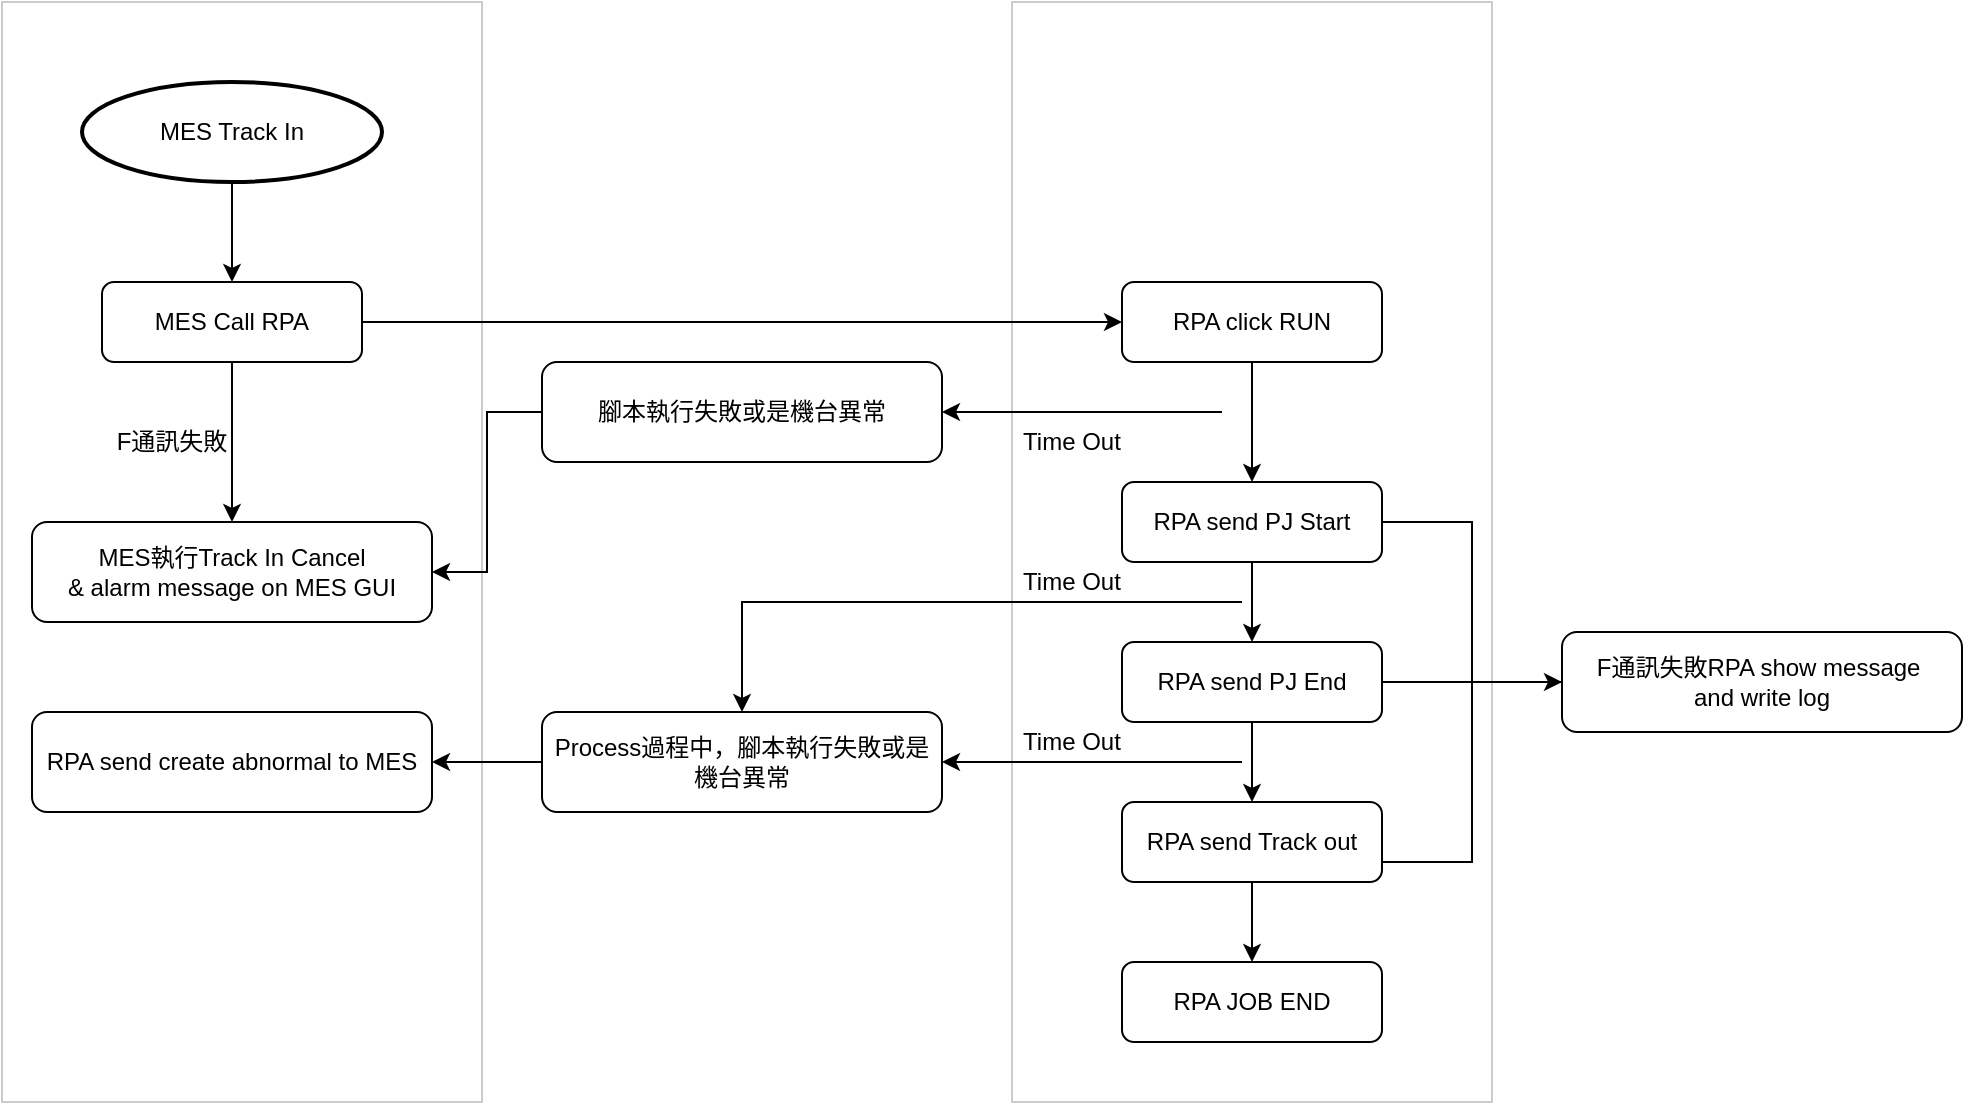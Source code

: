 <mxfile version="27.0.6">
  <diagram name="第 1 页" id="ZECaMjLlQPOzV0i4NkNQ">
    <mxGraphModel dx="1564" dy="1774" grid="1" gridSize="10" guides="1" tooltips="1" connect="1" arrows="1" fold="1" page="1" pageScale="1" pageWidth="827" pageHeight="1169" math="0" shadow="0">
      <root>
        <mxCell id="0" />
        <mxCell id="1" parent="0" />
        <mxCell id="Fbia73lGhVltI-nGSlQ0-26" value="" style="rounded=0;whiteSpace=wrap;html=1;fillColor=none;shadow=0;opacity=20;" vertex="1" parent="1">
          <mxGeometry x="10" y="-10" width="240" height="550" as="geometry" />
        </mxCell>
        <mxCell id="Fbia73lGhVltI-nGSlQ0-29" value="" style="rounded=0;whiteSpace=wrap;html=1;fillColor=none;opacity=20;" vertex="1" parent="1">
          <mxGeometry x="515" y="-10" width="240" height="550" as="geometry" />
        </mxCell>
        <mxCell id="Fbia73lGhVltI-nGSlQ0-6" value="" style="edgeStyle=orthogonalEdgeStyle;rounded=0;orthogonalLoop=1;jettySize=auto;html=1;" edge="1" parent="1" source="Fbia73lGhVltI-nGSlQ0-3" target="Fbia73lGhVltI-nGSlQ0-5">
          <mxGeometry relative="1" as="geometry" />
        </mxCell>
        <mxCell id="Fbia73lGhVltI-nGSlQ0-20" style="edgeStyle=orthogonalEdgeStyle;rounded=0;orthogonalLoop=1;jettySize=auto;html=1;exitX=1;exitY=0.5;exitDx=0;exitDy=0;entryX=0;entryY=0.5;entryDx=0;entryDy=0;" edge="1" parent="1" source="Fbia73lGhVltI-nGSlQ0-3" target="Fbia73lGhVltI-nGSlQ0-12">
          <mxGeometry relative="1" as="geometry" />
        </mxCell>
        <mxCell id="Fbia73lGhVltI-nGSlQ0-3" value="&lt;div&gt;MES Call RPA&lt;/div&gt;" style="rounded=1;whiteSpace=wrap;html=1;" vertex="1" parent="1">
          <mxGeometry x="60" y="130" width="130" height="40" as="geometry" />
        </mxCell>
        <mxCell id="Fbia73lGhVltI-nGSlQ0-5" value="&lt;div&gt;MES執行Track In Cancel&lt;/div&gt;&lt;div&gt;&lt;div&gt;&amp;amp; alarm message on MES GUI&lt;/div&gt;&lt;/div&gt;" style="rounded=1;whiteSpace=wrap;html=1;" vertex="1" parent="1">
          <mxGeometry x="25" y="250" width="200" height="50" as="geometry" />
        </mxCell>
        <mxCell id="Fbia73lGhVltI-nGSlQ0-11" value="" style="edgeStyle=orthogonalEdgeStyle;rounded=0;orthogonalLoop=1;jettySize=auto;html=1;" edge="1" parent="1" source="Fbia73lGhVltI-nGSlQ0-7" target="Fbia73lGhVltI-nGSlQ0-3">
          <mxGeometry relative="1" as="geometry" />
        </mxCell>
        <mxCell id="Fbia73lGhVltI-nGSlQ0-7" value="MES Track In" style="strokeWidth=2;html=1;shape=mxgraph.flowchart.start_1;whiteSpace=wrap;" vertex="1" parent="1">
          <mxGeometry x="50" y="30" width="150" height="50" as="geometry" />
        </mxCell>
        <mxCell id="Fbia73lGhVltI-nGSlQ0-21" value="" style="edgeStyle=orthogonalEdgeStyle;rounded=0;orthogonalLoop=1;jettySize=auto;html=1;" edge="1" parent="1" source="Fbia73lGhVltI-nGSlQ0-12" target="Fbia73lGhVltI-nGSlQ0-16">
          <mxGeometry relative="1" as="geometry" />
        </mxCell>
        <mxCell id="Fbia73lGhVltI-nGSlQ0-12" value="&lt;div&gt;RPA click RUN&lt;/div&gt;" style="rounded=1;whiteSpace=wrap;html=1;" vertex="1" parent="1">
          <mxGeometry x="570" y="130" width="130" height="40" as="geometry" />
        </mxCell>
        <mxCell id="Fbia73lGhVltI-nGSlQ0-22" value="" style="edgeStyle=orthogonalEdgeStyle;rounded=0;orthogonalLoop=1;jettySize=auto;html=1;" edge="1" parent="1" source="Fbia73lGhVltI-nGSlQ0-16" target="Fbia73lGhVltI-nGSlQ0-17">
          <mxGeometry relative="1" as="geometry" />
        </mxCell>
        <mxCell id="Fbia73lGhVltI-nGSlQ0-57" style="edgeStyle=orthogonalEdgeStyle;rounded=0;orthogonalLoop=1;jettySize=auto;html=1;exitX=1;exitY=0.5;exitDx=0;exitDy=0;entryX=0;entryY=0.5;entryDx=0;entryDy=0;" edge="1" parent="1" source="Fbia73lGhVltI-nGSlQ0-16" target="Fbia73lGhVltI-nGSlQ0-32">
          <mxGeometry relative="1" as="geometry" />
        </mxCell>
        <mxCell id="Fbia73lGhVltI-nGSlQ0-16" value="RPA send PJ Start" style="rounded=1;whiteSpace=wrap;html=1;" vertex="1" parent="1">
          <mxGeometry x="570" y="230" width="130" height="40" as="geometry" />
        </mxCell>
        <mxCell id="Fbia73lGhVltI-nGSlQ0-23" value="" style="edgeStyle=orthogonalEdgeStyle;rounded=0;orthogonalLoop=1;jettySize=auto;html=1;" edge="1" parent="1" source="Fbia73lGhVltI-nGSlQ0-17" target="Fbia73lGhVltI-nGSlQ0-18">
          <mxGeometry relative="1" as="geometry" />
        </mxCell>
        <mxCell id="Fbia73lGhVltI-nGSlQ0-58" style="edgeStyle=orthogonalEdgeStyle;rounded=0;orthogonalLoop=1;jettySize=auto;html=1;exitX=1;exitY=0.5;exitDx=0;exitDy=0;" edge="1" parent="1" source="Fbia73lGhVltI-nGSlQ0-17">
          <mxGeometry relative="1" as="geometry">
            <mxPoint x="820" y="330" as="targetPoint" />
          </mxGeometry>
        </mxCell>
        <mxCell id="Fbia73lGhVltI-nGSlQ0-17" value="&lt;div&gt;RPA send PJ End&lt;/div&gt;" style="rounded=1;whiteSpace=wrap;html=1;" vertex="1" parent="1">
          <mxGeometry x="570" y="310" width="130" height="40" as="geometry" />
        </mxCell>
        <mxCell id="Fbia73lGhVltI-nGSlQ0-24" value="" style="edgeStyle=orthogonalEdgeStyle;rounded=0;orthogonalLoop=1;jettySize=auto;html=1;" edge="1" parent="1" source="Fbia73lGhVltI-nGSlQ0-18" target="Fbia73lGhVltI-nGSlQ0-19">
          <mxGeometry relative="1" as="geometry" />
        </mxCell>
        <mxCell id="Fbia73lGhVltI-nGSlQ0-18" value="&lt;div&gt;RPA send Track out&lt;/div&gt;" style="rounded=1;whiteSpace=wrap;html=1;" vertex="1" parent="1">
          <mxGeometry x="570" y="390" width="130" height="40" as="geometry" />
        </mxCell>
        <mxCell id="Fbia73lGhVltI-nGSlQ0-19" value="&lt;div&gt;RPA JOB END&lt;/div&gt;" style="rounded=1;whiteSpace=wrap;html=1;" vertex="1" parent="1">
          <mxGeometry x="570" y="470" width="130" height="40" as="geometry" />
        </mxCell>
        <mxCell id="Fbia73lGhVltI-nGSlQ0-53" style="edgeStyle=orthogonalEdgeStyle;rounded=0;orthogonalLoop=1;jettySize=auto;html=1;exitX=0;exitY=0.5;exitDx=0;exitDy=0;entryX=1;entryY=0.5;entryDx=0;entryDy=0;" edge="1" parent="1" source="Fbia73lGhVltI-nGSlQ0-31" target="Fbia73lGhVltI-nGSlQ0-48">
          <mxGeometry relative="1" as="geometry" />
        </mxCell>
        <mxCell id="Fbia73lGhVltI-nGSlQ0-31" value="&lt;div&gt;Process過程中，腳本執行失敗或是機台異常&lt;/div&gt;" style="rounded=1;whiteSpace=wrap;html=1;" vertex="1" parent="1">
          <mxGeometry x="280" y="345" width="200" height="50" as="geometry" />
        </mxCell>
        <mxCell id="Fbia73lGhVltI-nGSlQ0-32" value="&lt;div&gt;F通訊失敗RPA show message&amp;nbsp;&lt;/div&gt;&lt;div&gt;and write log&lt;/div&gt;" style="rounded=1;whiteSpace=wrap;html=1;" vertex="1" parent="1">
          <mxGeometry x="790" y="305" width="200" height="50" as="geometry" />
        </mxCell>
        <mxCell id="Fbia73lGhVltI-nGSlQ0-34" value="&lt;div&gt;F&lt;span style=&quot;background-color: transparent; color: light-dark(rgb(0, 0, 0), rgb(255, 255, 255));&quot;&gt;通訊&lt;/span&gt;&lt;span style=&quot;background-color: transparent; color: light-dark(rgb(0, 0, 0), rgb(255, 255, 255));&quot;&gt;失敗&lt;/span&gt;&lt;/div&gt;" style="rounded=1;whiteSpace=wrap;html=1;strokeColor=none;fillColor=none;" vertex="1" parent="1">
          <mxGeometry x="60" y="190" width="70" height="40" as="geometry" />
        </mxCell>
        <mxCell id="Fbia73lGhVltI-nGSlQ0-56" style="edgeStyle=orthogonalEdgeStyle;rounded=0;orthogonalLoop=1;jettySize=auto;html=1;exitX=0;exitY=0.5;exitDx=0;exitDy=0;entryX=1;entryY=0.5;entryDx=0;entryDy=0;" edge="1" parent="1" source="Fbia73lGhVltI-nGSlQ0-37" target="Fbia73lGhVltI-nGSlQ0-5">
          <mxGeometry relative="1" as="geometry" />
        </mxCell>
        <mxCell id="Fbia73lGhVltI-nGSlQ0-37" value="&lt;div&gt;腳本執行失敗或是機台異常&lt;/div&gt;" style="rounded=1;whiteSpace=wrap;html=1;" vertex="1" parent="1">
          <mxGeometry x="280" y="170" width="200" height="50" as="geometry" />
        </mxCell>
        <mxCell id="Fbia73lGhVltI-nGSlQ0-41" value="" style="endArrow=classic;html=1;rounded=0;entryX=0.5;entryY=0;entryDx=0;entryDy=0;" edge="1" parent="1" target="Fbia73lGhVltI-nGSlQ0-31">
          <mxGeometry width="50" height="50" relative="1" as="geometry">
            <mxPoint x="630" y="290" as="sourcePoint" />
            <mxPoint x="380" y="290" as="targetPoint" />
            <Array as="points">
              <mxPoint x="380" y="290" />
            </Array>
          </mxGeometry>
        </mxCell>
        <mxCell id="Fbia73lGhVltI-nGSlQ0-42" value="Time Out" style="rounded=1;whiteSpace=wrap;html=1;strokeColor=none;fillColor=none;" vertex="1" parent="1">
          <mxGeometry x="510" y="260" width="70" height="40" as="geometry" />
        </mxCell>
        <mxCell id="Fbia73lGhVltI-nGSlQ0-45" value="Time Out" style="rounded=1;whiteSpace=wrap;html=1;strokeColor=none;fillColor=none;" vertex="1" parent="1">
          <mxGeometry x="510" y="340" width="70" height="40" as="geometry" />
        </mxCell>
        <mxCell id="Fbia73lGhVltI-nGSlQ0-48" value="&lt;div&gt;RPA send create abnormal to MES&lt;/div&gt;" style="rounded=1;whiteSpace=wrap;html=1;" vertex="1" parent="1">
          <mxGeometry x="25" y="345" width="200" height="50" as="geometry" />
        </mxCell>
        <mxCell id="Fbia73lGhVltI-nGSlQ0-50" value="" style="endArrow=classic;html=1;rounded=0;entryX=1;entryY=0.5;entryDx=0;entryDy=0;" edge="1" parent="1" target="Fbia73lGhVltI-nGSlQ0-31">
          <mxGeometry width="50" height="50" relative="1" as="geometry">
            <mxPoint x="630" y="370" as="sourcePoint" />
            <mxPoint x="510" y="240" as="targetPoint" />
            <Array as="points" />
          </mxGeometry>
        </mxCell>
        <mxCell id="Fbia73lGhVltI-nGSlQ0-54" value="" style="endArrow=classic;html=1;rounded=0;entryX=1;entryY=0.5;entryDx=0;entryDy=0;" edge="1" parent="1" target="Fbia73lGhVltI-nGSlQ0-37">
          <mxGeometry width="50" height="50" relative="1" as="geometry">
            <mxPoint x="620" y="195" as="sourcePoint" />
            <mxPoint x="510" y="240" as="targetPoint" />
          </mxGeometry>
        </mxCell>
        <mxCell id="Fbia73lGhVltI-nGSlQ0-55" value="Time Out" style="rounded=1;whiteSpace=wrap;html=1;strokeColor=none;fillColor=none;" vertex="1" parent="1">
          <mxGeometry x="510" y="190" width="70" height="40" as="geometry" />
        </mxCell>
        <mxCell id="Fbia73lGhVltI-nGSlQ0-61" value="" style="shape=partialRectangle;whiteSpace=wrap;html=1;top=0;left=0;fillColor=none;" vertex="1" parent="1">
          <mxGeometry x="700" y="330" width="45" height="90" as="geometry" />
        </mxCell>
      </root>
    </mxGraphModel>
  </diagram>
</mxfile>
